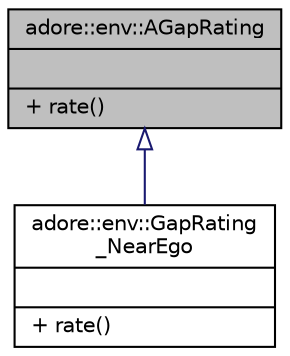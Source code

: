 digraph "adore::env::AGapRating"
{
 // LATEX_PDF_SIZE
  edge [fontname="Helvetica",fontsize="10",labelfontname="Helvetica",labelfontsize="10"];
  node [fontname="Helvetica",fontsize="10",shape=record];
  Node1 [label="{adore::env::AGapRating\n||+ rate()\l}",height=0.2,width=0.4,color="black", fillcolor="grey75", style="filled", fontcolor="black",tooltip=" "];
  Node1 -> Node2 [dir="back",color="midnightblue",fontsize="10",style="solid",arrowtail="onormal",fontname="Helvetica"];
  Node2 [label="{adore::env::GapRating\l_NearEgo\n||+ rate()\l}",height=0.2,width=0.4,color="black", fillcolor="white", style="filled",URL="$classadore_1_1env_1_1GapRating__NearEgo.html",tooltip=" "];
}
